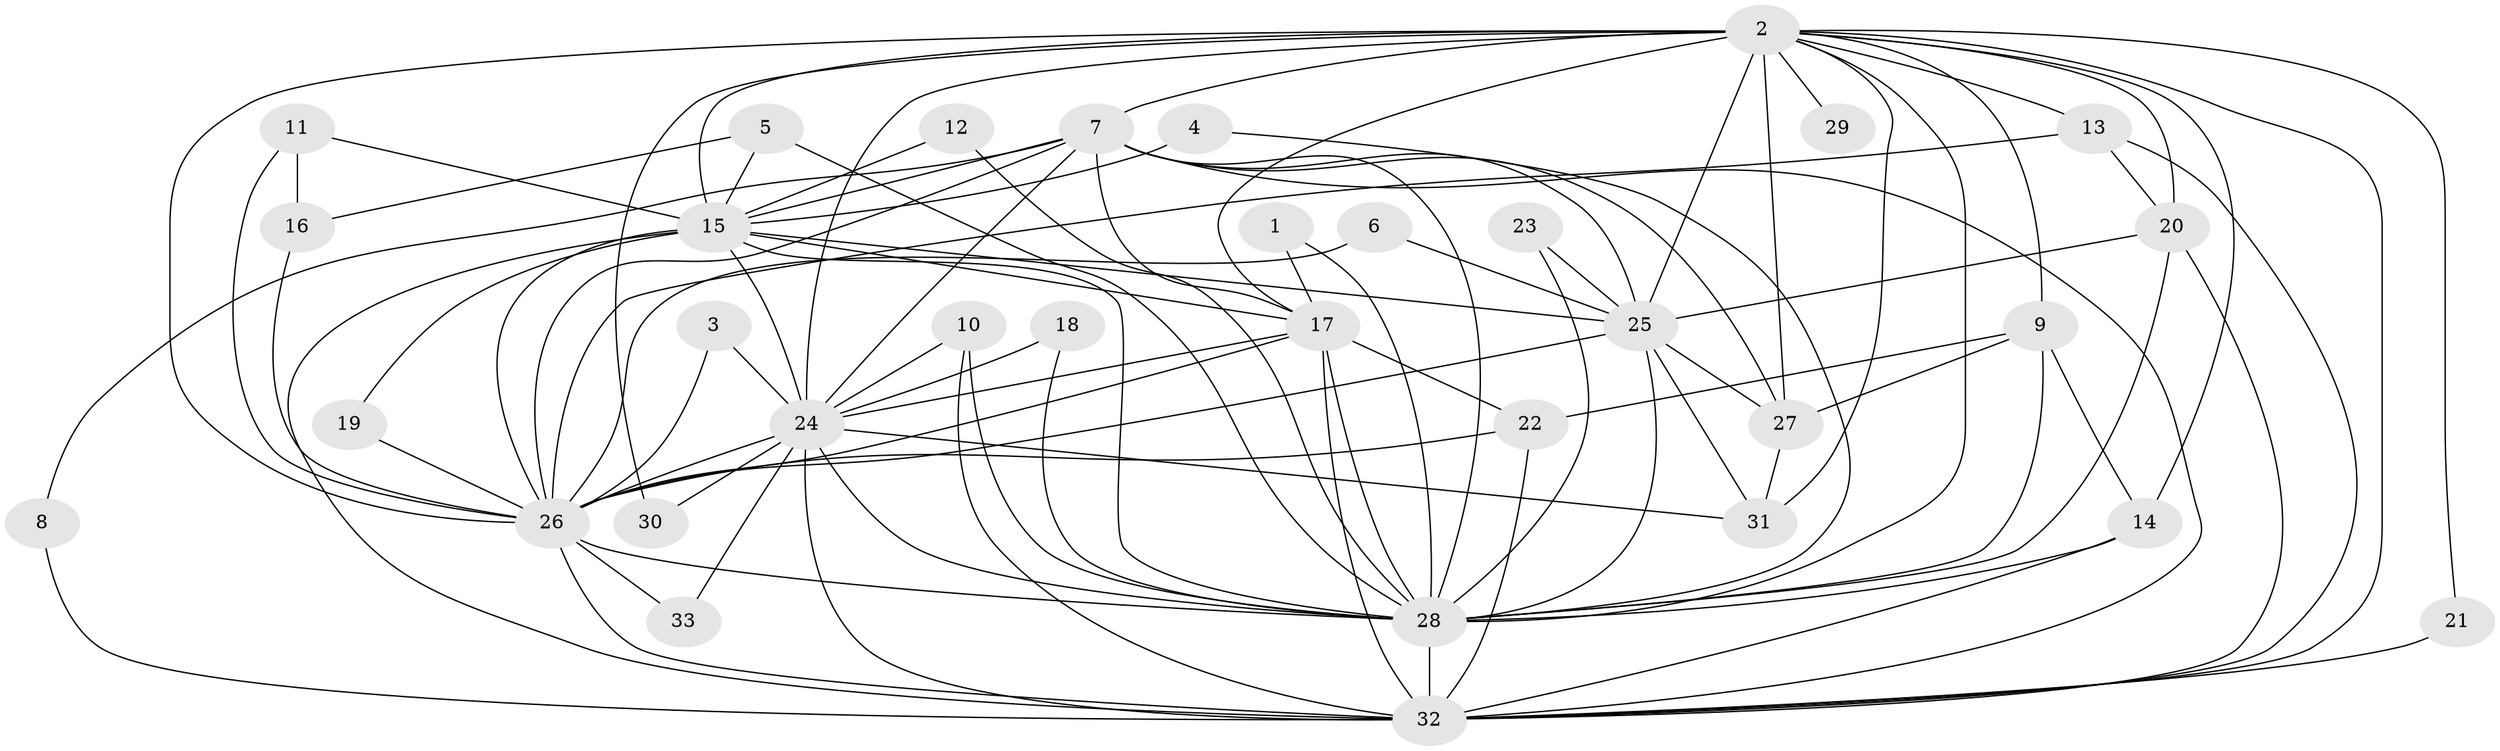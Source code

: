 // original degree distribution, {17: 0.046153846153846156, 16: 0.03076923076923077, 20: 0.015384615384615385, 21: 0.015384615384615385, 13: 0.015384615384615385, 12: 0.015384615384615385, 15: 0.015384615384615385, 9: 0.015384615384615385, 4: 0.07692307692307693, 2: 0.49230769230769234, 3: 0.24615384615384617, 5: 0.015384615384615385}
// Generated by graph-tools (version 1.1) at 2025/25/03/09/25 03:25:53]
// undirected, 33 vertices, 94 edges
graph export_dot {
graph [start="1"]
  node [color=gray90,style=filled];
  1;
  2;
  3;
  4;
  5;
  6;
  7;
  8;
  9;
  10;
  11;
  12;
  13;
  14;
  15;
  16;
  17;
  18;
  19;
  20;
  21;
  22;
  23;
  24;
  25;
  26;
  27;
  28;
  29;
  30;
  31;
  32;
  33;
  1 -- 17 [weight=1.0];
  1 -- 28 [weight=1.0];
  2 -- 7 [weight=3.0];
  2 -- 9 [weight=2.0];
  2 -- 13 [weight=1.0];
  2 -- 14 [weight=1.0];
  2 -- 15 [weight=2.0];
  2 -- 17 [weight=2.0];
  2 -- 20 [weight=1.0];
  2 -- 21 [weight=1.0];
  2 -- 24 [weight=3.0];
  2 -- 25 [weight=1.0];
  2 -- 26 [weight=2.0];
  2 -- 27 [weight=2.0];
  2 -- 28 [weight=4.0];
  2 -- 29 [weight=1.0];
  2 -- 30 [weight=1.0];
  2 -- 31 [weight=1.0];
  2 -- 32 [weight=2.0];
  3 -- 24 [weight=1.0];
  3 -- 26 [weight=1.0];
  4 -- 15 [weight=1.0];
  4 -- 28 [weight=1.0];
  5 -- 15 [weight=1.0];
  5 -- 16 [weight=1.0];
  5 -- 28 [weight=1.0];
  6 -- 25 [weight=1.0];
  6 -- 26 [weight=1.0];
  7 -- 8 [weight=1.0];
  7 -- 15 [weight=1.0];
  7 -- 17 [weight=2.0];
  7 -- 24 [weight=1.0];
  7 -- 25 [weight=1.0];
  7 -- 26 [weight=1.0];
  7 -- 27 [weight=1.0];
  7 -- 28 [weight=3.0];
  7 -- 32 [weight=1.0];
  8 -- 32 [weight=1.0];
  9 -- 14 [weight=1.0];
  9 -- 22 [weight=1.0];
  9 -- 27 [weight=1.0];
  9 -- 28 [weight=1.0];
  10 -- 24 [weight=1.0];
  10 -- 28 [weight=1.0];
  10 -- 32 [weight=1.0];
  11 -- 15 [weight=1.0];
  11 -- 16 [weight=1.0];
  11 -- 26 [weight=1.0];
  12 -- 15 [weight=1.0];
  12 -- 28 [weight=1.0];
  13 -- 20 [weight=1.0];
  13 -- 26 [weight=1.0];
  13 -- 32 [weight=1.0];
  14 -- 28 [weight=1.0];
  14 -- 32 [weight=1.0];
  15 -- 17 [weight=1.0];
  15 -- 19 [weight=1.0];
  15 -- 24 [weight=1.0];
  15 -- 25 [weight=1.0];
  15 -- 26 [weight=3.0];
  15 -- 28 [weight=2.0];
  15 -- 32 [weight=1.0];
  16 -- 26 [weight=1.0];
  17 -- 22 [weight=1.0];
  17 -- 24 [weight=1.0];
  17 -- 26 [weight=1.0];
  17 -- 28 [weight=2.0];
  17 -- 32 [weight=1.0];
  18 -- 24 [weight=1.0];
  18 -- 28 [weight=1.0];
  19 -- 26 [weight=1.0];
  20 -- 25 [weight=1.0];
  20 -- 28 [weight=1.0];
  20 -- 32 [weight=2.0];
  21 -- 32 [weight=1.0];
  22 -- 26 [weight=1.0];
  22 -- 32 [weight=1.0];
  23 -- 25 [weight=1.0];
  23 -- 28 [weight=1.0];
  24 -- 26 [weight=1.0];
  24 -- 28 [weight=2.0];
  24 -- 30 [weight=2.0];
  24 -- 31 [weight=1.0];
  24 -- 32 [weight=3.0];
  24 -- 33 [weight=1.0];
  25 -- 26 [weight=1.0];
  25 -- 27 [weight=1.0];
  25 -- 28 [weight=1.0];
  25 -- 31 [weight=1.0];
  26 -- 28 [weight=2.0];
  26 -- 32 [weight=2.0];
  26 -- 33 [weight=1.0];
  27 -- 31 [weight=1.0];
  28 -- 32 [weight=2.0];
}
